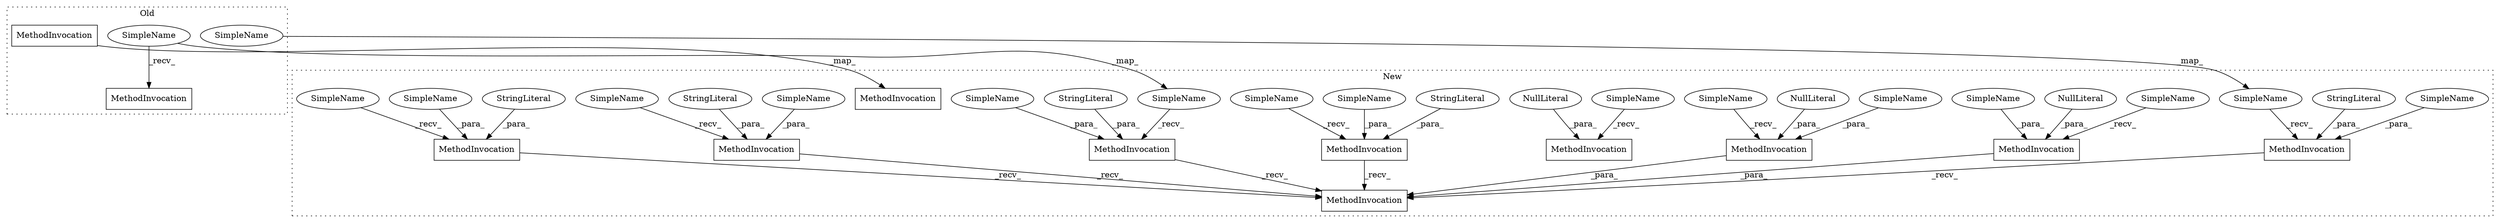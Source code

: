 digraph G {
subgraph cluster0 {
7 [label="MethodInvocation" a="32" s="1612" l="10" shape="box"];
8 [label="MethodInvocation" a="32" s="1515" l="8" shape="box"];
17 [label="SimpleName" a="42" s="1574" l="12" shape="ellipse"];
26 [label="SimpleName" a="42" s="1599" l="12" shape="ellipse"];
label = "Old";
style="dotted";
}
subgraph cluster1 {
1 [label="MethodInvocation" a="32" s="5074,5106" l="5,1" shape="box"];
2 [label="MethodInvocation" a="32" s="5362,5391" l="5,1" shape="box"];
3 [label="MethodInvocation" a="32" s="5567,5599" l="5,1" shape="box"];
4 [label="MethodInvocation" a="32" s="5319,5449" l="30,1" shape="box"];
5 [label="MethodInvocation" a="32" s="5221,5250" l="5,1" shape="box"];
6 [label="MethodInvocation" a="32" s="5419,5448" l="5,1" shape="box"];
9 [label="MethodInvocation" a="32" s="5134,5166" l="5,1" shape="box"];
10 [label="MethodInvocation" a="32" s="5508" l="8" shape="box"];
11 [label="MethodInvocation" a="32" s="5014,5046" l="5,1" shape="box"];
12 [label="MethodInvocation" a="32" s="5278,5307" l="5,1" shape="box"];
13 [label="NullLiteral" a="33" s="5387" l="4" shape="ellipse"];
14 [label="NullLiteral" a="33" s="5595" l="4" shape="ellipse"];
15 [label="NullLiteral" a="33" s="5444" l="4" shape="ellipse"];
16 [label="SimpleName" a="42" s="5265" l="12" shape="ellipse"];
18 [label="SimpleName" a="42" s="5283" l="18" shape="ellipse"];
19 [label="SimpleName" a="42" s="5001" l="12" shape="ellipse"];
20 [label="SimpleName" a="42" s="5139" l="18" shape="ellipse"];
21 [label="SimpleName" a="42" s="5424" l="18" shape="ellipse"];
22 [label="SimpleName" a="42" s="5208" l="12" shape="ellipse"];
23 [label="SimpleName" a="42" s="5349" l="12" shape="ellipse"];
24 [label="SimpleName" a="42" s="5121" l="12" shape="ellipse"];
25 [label="SimpleName" a="42" s="5406" l="12" shape="ellipse"];
27 [label="SimpleName" a="42" s="5367" l="18" shape="ellipse"];
28 [label="SimpleName" a="42" s="5226" l="18" shape="ellipse"];
29 [label="SimpleName" a="42" s="5079" l="18" shape="ellipse"];
30 [label="SimpleName" a="42" s="5554" l="12" shape="ellipse"];
31 [label="SimpleName" a="42" s="5019" l="18" shape="ellipse"];
32 [label="SimpleName" a="42" s="5061" l="12" shape="ellipse"];
33 [label="StringLiteral" a="45" s="5039" l="7" shape="ellipse"];
34 [label="StringLiteral" a="45" s="5099" l="7" shape="ellipse"];
35 [label="StringLiteral" a="45" s="5246" l="4" shape="ellipse"];
36 [label="StringLiteral" a="45" s="5159" l="7" shape="ellipse"];
37 [label="StringLiteral" a="45" s="5303" l="4" shape="ellipse"];
label = "New";
style="dotted";
}
1 -> 4 [label="_recv_"];
2 -> 4 [label="_para_"];
5 -> 4 [label="_recv_"];
6 -> 4 [label="_para_"];
8 -> 10 [label="_map_"];
9 -> 4 [label="_recv_"];
11 -> 4 [label="_recv_"];
12 -> 4 [label="_recv_"];
13 -> 2 [label="_para_"];
14 -> 3 [label="_para_"];
15 -> 6 [label="_para_"];
16 -> 12 [label="_recv_"];
17 -> 16 [label="_map_"];
18 -> 12 [label="_para_"];
19 -> 11 [label="_recv_"];
20 -> 9 [label="_para_"];
21 -> 6 [label="_para_"];
22 -> 5 [label="_recv_"];
23 -> 2 [label="_recv_"];
24 -> 9 [label="_recv_"];
25 -> 6 [label="_recv_"];
26 -> 22 [label="_map_"];
26 -> 7 [label="_recv_"];
27 -> 2 [label="_para_"];
28 -> 5 [label="_para_"];
29 -> 1 [label="_para_"];
30 -> 3 [label="_recv_"];
31 -> 11 [label="_para_"];
32 -> 1 [label="_recv_"];
33 -> 11 [label="_para_"];
34 -> 1 [label="_para_"];
35 -> 5 [label="_para_"];
36 -> 9 [label="_para_"];
37 -> 12 [label="_para_"];
}